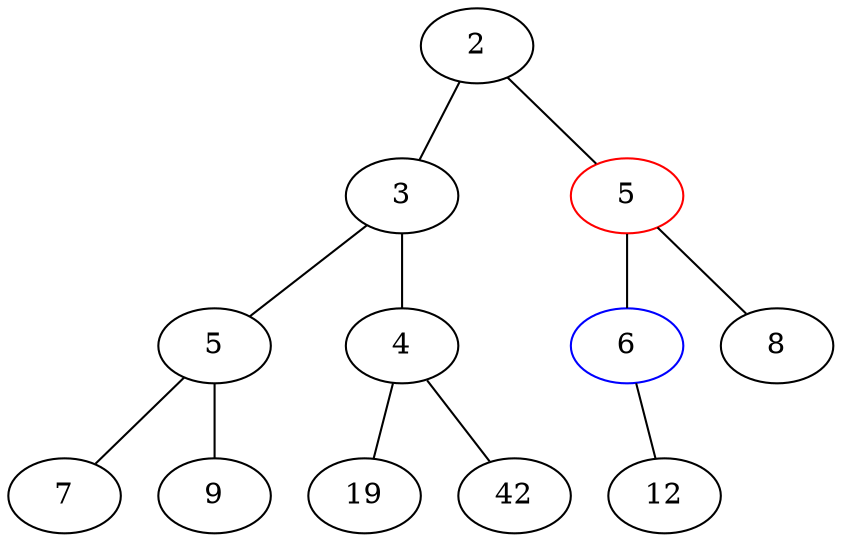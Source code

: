 strict graph G {
	ordering=out
	20 [color="red",label="5"]
	6 [color="blue"]
	2 -- 3;
	2 -- 20;
	3 -- 5;
	3 -- 4;
	20 -- 6;
	20 -- 8;
	5 -- 7;
	5 -- 9;
	4 -- 19;
	4 -- 42;
	6 -- 12;
}
